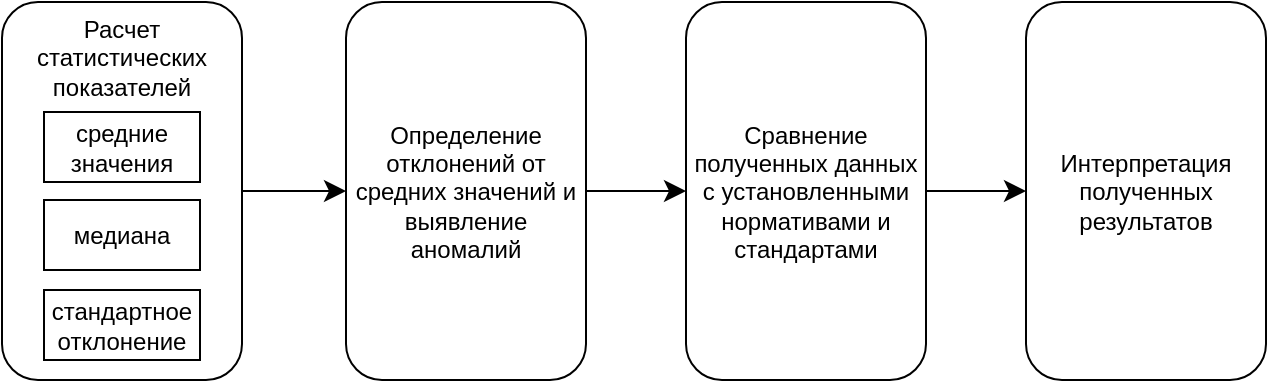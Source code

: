 <mxfile version="24.4.9" type="device">
  <diagram name="Страница — 1" id="odwd5Msu5g79Xpb44fG4">
    <mxGraphModel dx="1112" dy="1187" grid="0" gridSize="10" guides="1" tooltips="1" connect="1" arrows="1" fold="1" page="0" pageScale="1" pageWidth="827" pageHeight="1169" math="0" shadow="0">
      <root>
        <mxCell id="0" />
        <mxCell id="1" parent="0" />
        <mxCell id="pNbtkXdxR3CtDNVhKXWL-20" style="edgeStyle=none;curved=1;rounded=0;orthogonalLoop=1;jettySize=auto;html=1;entryX=0;entryY=0.5;entryDx=0;entryDy=0;fontSize=12;startSize=8;endSize=8;" edge="1" parent="1" source="pNbtkXdxR3CtDNVhKXWL-14" target="pNbtkXdxR3CtDNVhKXWL-16">
          <mxGeometry relative="1" as="geometry" />
        </mxCell>
        <mxCell id="pNbtkXdxR3CtDNVhKXWL-14" value="Расчет статистических показателей" style="rounded=1;whiteSpace=wrap;html=1;verticalAlign=top;" vertex="1" parent="1">
          <mxGeometry x="-90" y="-278" width="120" height="189" as="geometry" />
        </mxCell>
        <mxCell id="pNbtkXdxR3CtDNVhKXWL-3" value="средние значения" style="rounded=0;whiteSpace=wrap;html=1;" vertex="1" parent="1">
          <mxGeometry x="-69" y="-223" width="78" height="35" as="geometry" />
        </mxCell>
        <mxCell id="pNbtkXdxR3CtDNVhKXWL-4" value="медиана" style="rounded=0;whiteSpace=wrap;html=1;" vertex="1" parent="1">
          <mxGeometry x="-69" y="-179" width="78" height="35" as="geometry" />
        </mxCell>
        <mxCell id="pNbtkXdxR3CtDNVhKXWL-5" value="стандартное отклонение" style="rounded=0;whiteSpace=wrap;html=1;" vertex="1" parent="1">
          <mxGeometry x="-69" y="-134" width="78" height="35" as="geometry" />
        </mxCell>
        <mxCell id="pNbtkXdxR3CtDNVhKXWL-21" style="edgeStyle=none;curved=1;rounded=0;orthogonalLoop=1;jettySize=auto;html=1;entryX=0;entryY=0.5;entryDx=0;entryDy=0;fontSize=12;startSize=8;endSize=8;" edge="1" parent="1" source="pNbtkXdxR3CtDNVhKXWL-16" target="pNbtkXdxR3CtDNVhKXWL-18">
          <mxGeometry relative="1" as="geometry" />
        </mxCell>
        <mxCell id="pNbtkXdxR3CtDNVhKXWL-16" value="Определение отклонений от средних значений и выявление аномалий" style="rounded=1;whiteSpace=wrap;html=1;verticalAlign=middle;" vertex="1" parent="1">
          <mxGeometry x="82" y="-278" width="120" height="189" as="geometry" />
        </mxCell>
        <mxCell id="pNbtkXdxR3CtDNVhKXWL-22" style="edgeStyle=none;curved=1;rounded=0;orthogonalLoop=1;jettySize=auto;html=1;entryX=0;entryY=0.5;entryDx=0;entryDy=0;fontSize=12;startSize=8;endSize=8;" edge="1" parent="1" source="pNbtkXdxR3CtDNVhKXWL-18" target="pNbtkXdxR3CtDNVhKXWL-19">
          <mxGeometry relative="1" as="geometry" />
        </mxCell>
        <mxCell id="pNbtkXdxR3CtDNVhKXWL-18" value="Сравнение полученных данных с установленными нормативами и стандартами" style="rounded=1;whiteSpace=wrap;html=1;verticalAlign=middle;" vertex="1" parent="1">
          <mxGeometry x="252" y="-278" width="120" height="189" as="geometry" />
        </mxCell>
        <mxCell id="pNbtkXdxR3CtDNVhKXWL-19" value="Интерпретация полученных результатов" style="rounded=1;whiteSpace=wrap;html=1;verticalAlign=middle;" vertex="1" parent="1">
          <mxGeometry x="422" y="-278" width="120" height="189" as="geometry" />
        </mxCell>
      </root>
    </mxGraphModel>
  </diagram>
</mxfile>
